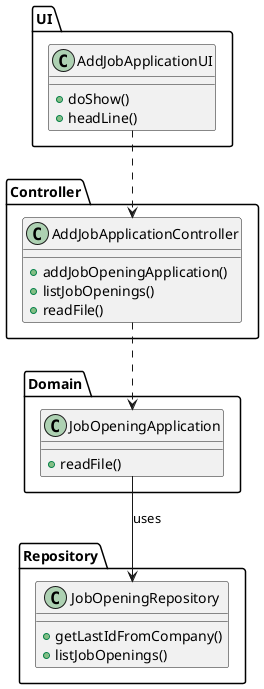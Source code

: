 @startuml

package UI{
    class AddJobApplicationUI{
    +doShow()
    +headLine()
    }
}

package Controller{
    class AddJobApplicationController{
    +addJobOpeningApplication()
    +listJobOpenings()
    +readFile()

    }
}

package Domain{


    class JobOpeningApplication{
    +readFile()
    }

}

package Repository{
    class JobOpeningRepository{
    +getLastIdFromCompany()
    +listJobOpenings()
    }
}

AddJobApplicationUI ..> AddJobApplicationController

AddJobApplicationController ..> JobOpeningApplication

JobOpeningApplication --> JobOpeningRepository: uses

@enduml